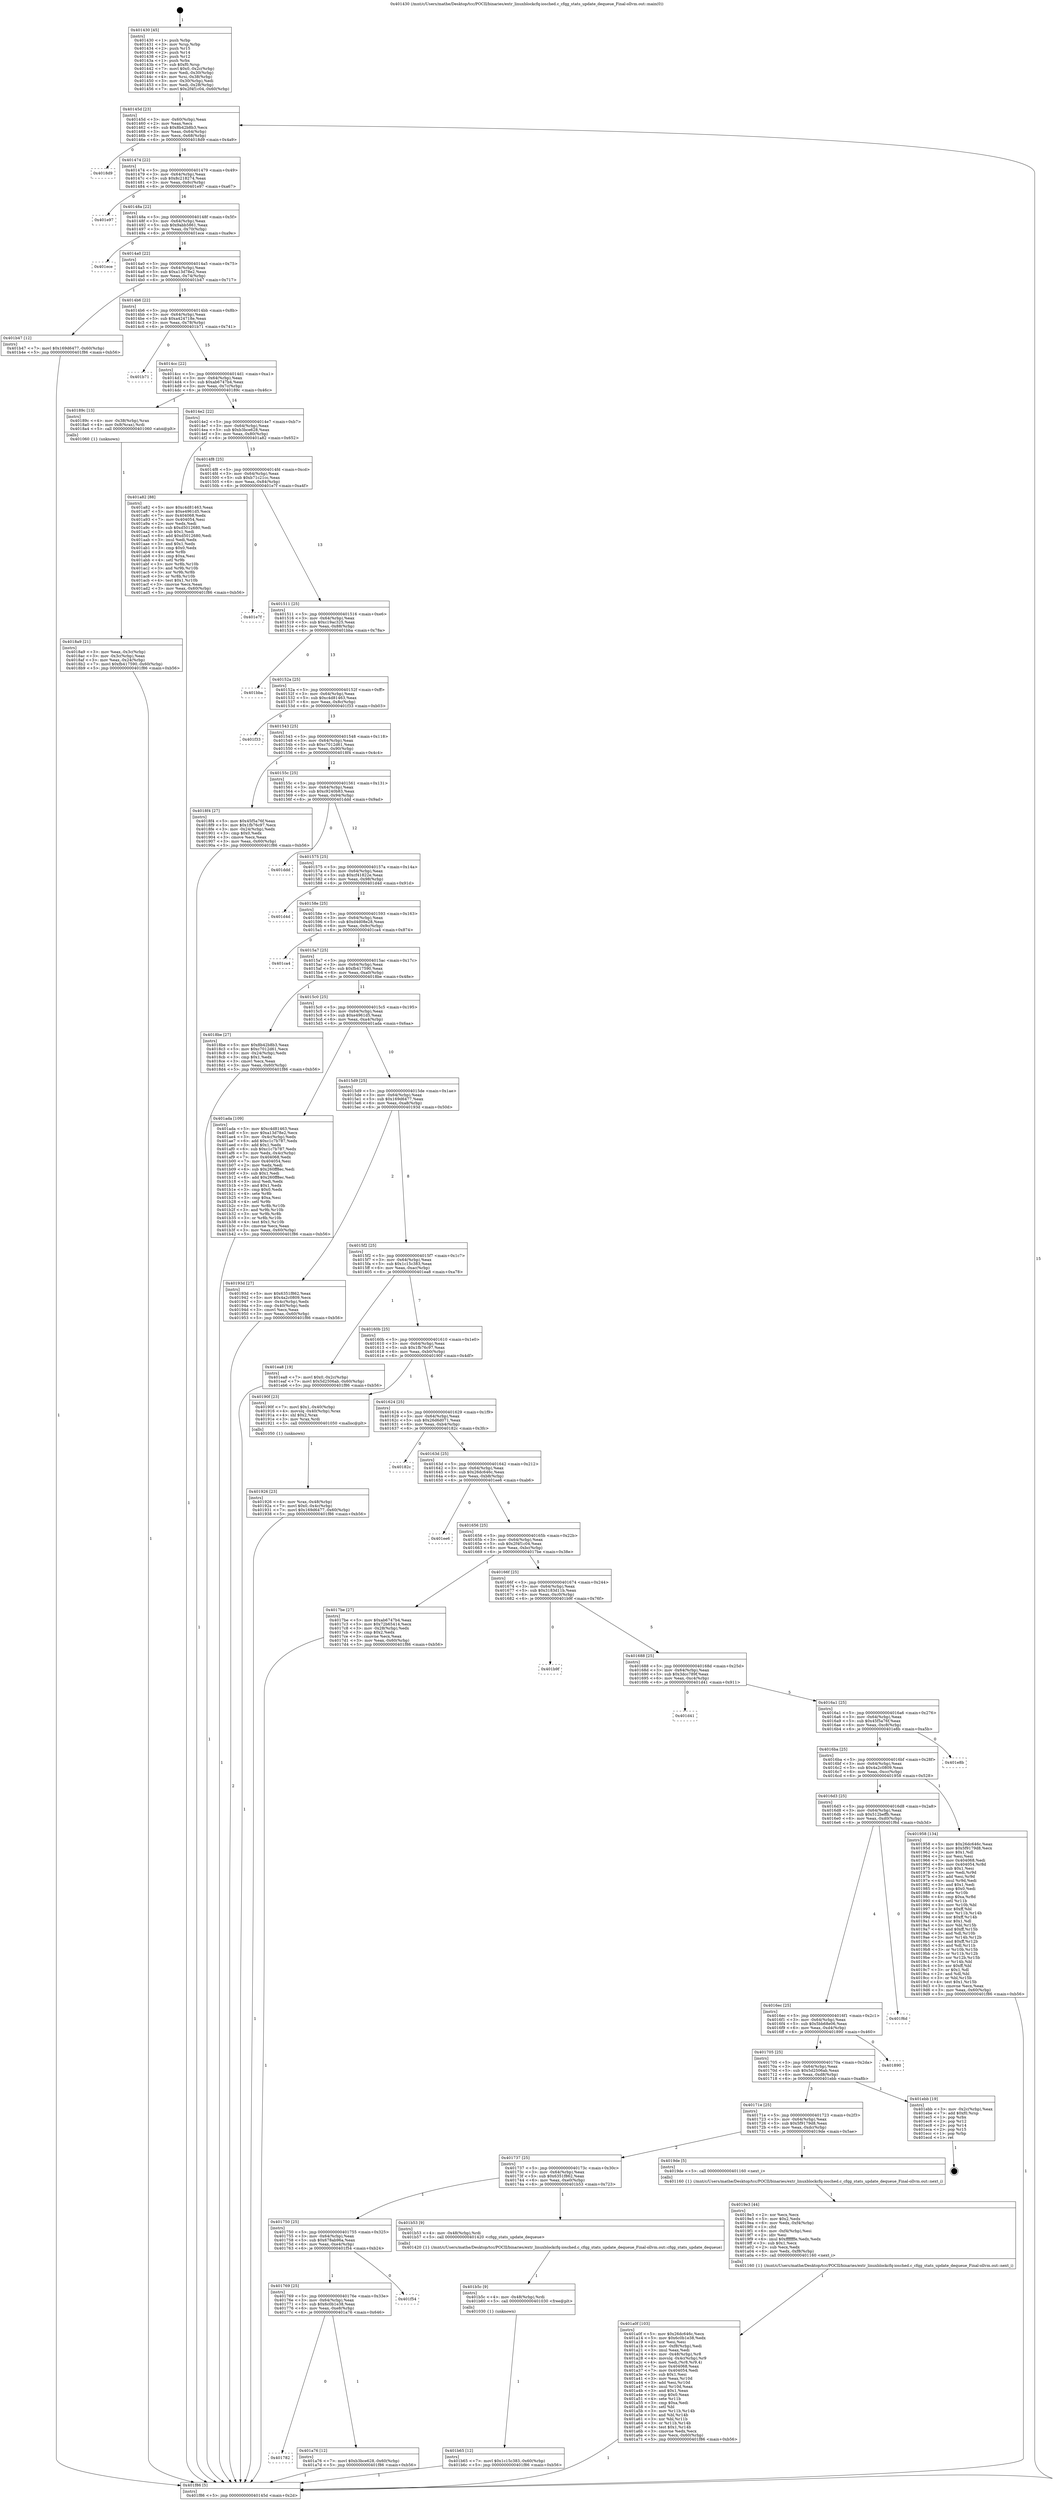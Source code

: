 digraph "0x401430" {
  label = "0x401430 (/mnt/c/Users/mathe/Desktop/tcc/POCII/binaries/extr_linuxblockcfq-iosched.c_cfqg_stats_update_dequeue_Final-ollvm.out::main(0))"
  labelloc = "t"
  node[shape=record]

  Entry [label="",width=0.3,height=0.3,shape=circle,fillcolor=black,style=filled]
  "0x40145d" [label="{
     0x40145d [23]\l
     | [instrs]\l
     &nbsp;&nbsp;0x40145d \<+3\>: mov -0x60(%rbp),%eax\l
     &nbsp;&nbsp;0x401460 \<+2\>: mov %eax,%ecx\l
     &nbsp;&nbsp;0x401462 \<+6\>: sub $0x8b42b8b3,%ecx\l
     &nbsp;&nbsp;0x401468 \<+3\>: mov %eax,-0x64(%rbp)\l
     &nbsp;&nbsp;0x40146b \<+3\>: mov %ecx,-0x68(%rbp)\l
     &nbsp;&nbsp;0x40146e \<+6\>: je 00000000004018d9 \<main+0x4a9\>\l
  }"]
  "0x4018d9" [label="{
     0x4018d9\l
  }", style=dashed]
  "0x401474" [label="{
     0x401474 [22]\l
     | [instrs]\l
     &nbsp;&nbsp;0x401474 \<+5\>: jmp 0000000000401479 \<main+0x49\>\l
     &nbsp;&nbsp;0x401479 \<+3\>: mov -0x64(%rbp),%eax\l
     &nbsp;&nbsp;0x40147c \<+5\>: sub $0x8c218274,%eax\l
     &nbsp;&nbsp;0x401481 \<+3\>: mov %eax,-0x6c(%rbp)\l
     &nbsp;&nbsp;0x401484 \<+6\>: je 0000000000401e97 \<main+0xa67\>\l
  }"]
  Exit [label="",width=0.3,height=0.3,shape=circle,fillcolor=black,style=filled,peripheries=2]
  "0x401e97" [label="{
     0x401e97\l
  }", style=dashed]
  "0x40148a" [label="{
     0x40148a [22]\l
     | [instrs]\l
     &nbsp;&nbsp;0x40148a \<+5\>: jmp 000000000040148f \<main+0x5f\>\l
     &nbsp;&nbsp;0x40148f \<+3\>: mov -0x64(%rbp),%eax\l
     &nbsp;&nbsp;0x401492 \<+5\>: sub $0x9abb5861,%eax\l
     &nbsp;&nbsp;0x401497 \<+3\>: mov %eax,-0x70(%rbp)\l
     &nbsp;&nbsp;0x40149a \<+6\>: je 0000000000401ece \<main+0xa9e\>\l
  }"]
  "0x401b65" [label="{
     0x401b65 [12]\l
     | [instrs]\l
     &nbsp;&nbsp;0x401b65 \<+7\>: movl $0x1c15c383,-0x60(%rbp)\l
     &nbsp;&nbsp;0x401b6c \<+5\>: jmp 0000000000401f86 \<main+0xb56\>\l
  }"]
  "0x401ece" [label="{
     0x401ece\l
  }", style=dashed]
  "0x4014a0" [label="{
     0x4014a0 [22]\l
     | [instrs]\l
     &nbsp;&nbsp;0x4014a0 \<+5\>: jmp 00000000004014a5 \<main+0x75\>\l
     &nbsp;&nbsp;0x4014a5 \<+3\>: mov -0x64(%rbp),%eax\l
     &nbsp;&nbsp;0x4014a8 \<+5\>: sub $0xa13d78e2,%eax\l
     &nbsp;&nbsp;0x4014ad \<+3\>: mov %eax,-0x74(%rbp)\l
     &nbsp;&nbsp;0x4014b0 \<+6\>: je 0000000000401b47 \<main+0x717\>\l
  }"]
  "0x401b5c" [label="{
     0x401b5c [9]\l
     | [instrs]\l
     &nbsp;&nbsp;0x401b5c \<+4\>: mov -0x48(%rbp),%rdi\l
     &nbsp;&nbsp;0x401b60 \<+5\>: call 0000000000401030 \<free@plt\>\l
     | [calls]\l
     &nbsp;&nbsp;0x401030 \{1\} (unknown)\l
  }"]
  "0x401b47" [label="{
     0x401b47 [12]\l
     | [instrs]\l
     &nbsp;&nbsp;0x401b47 \<+7\>: movl $0x169d6477,-0x60(%rbp)\l
     &nbsp;&nbsp;0x401b4e \<+5\>: jmp 0000000000401f86 \<main+0xb56\>\l
  }"]
  "0x4014b6" [label="{
     0x4014b6 [22]\l
     | [instrs]\l
     &nbsp;&nbsp;0x4014b6 \<+5\>: jmp 00000000004014bb \<main+0x8b\>\l
     &nbsp;&nbsp;0x4014bb \<+3\>: mov -0x64(%rbp),%eax\l
     &nbsp;&nbsp;0x4014be \<+5\>: sub $0xa424718e,%eax\l
     &nbsp;&nbsp;0x4014c3 \<+3\>: mov %eax,-0x78(%rbp)\l
     &nbsp;&nbsp;0x4014c6 \<+6\>: je 0000000000401b71 \<main+0x741\>\l
  }"]
  "0x401782" [label="{
     0x401782\l
  }", style=dashed]
  "0x401b71" [label="{
     0x401b71\l
  }", style=dashed]
  "0x4014cc" [label="{
     0x4014cc [22]\l
     | [instrs]\l
     &nbsp;&nbsp;0x4014cc \<+5\>: jmp 00000000004014d1 \<main+0xa1\>\l
     &nbsp;&nbsp;0x4014d1 \<+3\>: mov -0x64(%rbp),%eax\l
     &nbsp;&nbsp;0x4014d4 \<+5\>: sub $0xab6747b4,%eax\l
     &nbsp;&nbsp;0x4014d9 \<+3\>: mov %eax,-0x7c(%rbp)\l
     &nbsp;&nbsp;0x4014dc \<+6\>: je 000000000040189c \<main+0x46c\>\l
  }"]
  "0x401a76" [label="{
     0x401a76 [12]\l
     | [instrs]\l
     &nbsp;&nbsp;0x401a76 \<+7\>: movl $0xb3bce628,-0x60(%rbp)\l
     &nbsp;&nbsp;0x401a7d \<+5\>: jmp 0000000000401f86 \<main+0xb56\>\l
  }"]
  "0x40189c" [label="{
     0x40189c [13]\l
     | [instrs]\l
     &nbsp;&nbsp;0x40189c \<+4\>: mov -0x38(%rbp),%rax\l
     &nbsp;&nbsp;0x4018a0 \<+4\>: mov 0x8(%rax),%rdi\l
     &nbsp;&nbsp;0x4018a4 \<+5\>: call 0000000000401060 \<atoi@plt\>\l
     | [calls]\l
     &nbsp;&nbsp;0x401060 \{1\} (unknown)\l
  }"]
  "0x4014e2" [label="{
     0x4014e2 [22]\l
     | [instrs]\l
     &nbsp;&nbsp;0x4014e2 \<+5\>: jmp 00000000004014e7 \<main+0xb7\>\l
     &nbsp;&nbsp;0x4014e7 \<+3\>: mov -0x64(%rbp),%eax\l
     &nbsp;&nbsp;0x4014ea \<+5\>: sub $0xb3bce628,%eax\l
     &nbsp;&nbsp;0x4014ef \<+3\>: mov %eax,-0x80(%rbp)\l
     &nbsp;&nbsp;0x4014f2 \<+6\>: je 0000000000401a82 \<main+0x652\>\l
  }"]
  "0x401769" [label="{
     0x401769 [25]\l
     | [instrs]\l
     &nbsp;&nbsp;0x401769 \<+5\>: jmp 000000000040176e \<main+0x33e\>\l
     &nbsp;&nbsp;0x40176e \<+3\>: mov -0x64(%rbp),%eax\l
     &nbsp;&nbsp;0x401771 \<+5\>: sub $0x6c0b1e38,%eax\l
     &nbsp;&nbsp;0x401776 \<+6\>: mov %eax,-0xe8(%rbp)\l
     &nbsp;&nbsp;0x40177c \<+6\>: je 0000000000401a76 \<main+0x646\>\l
  }"]
  "0x401a82" [label="{
     0x401a82 [88]\l
     | [instrs]\l
     &nbsp;&nbsp;0x401a82 \<+5\>: mov $0xc4d81463,%eax\l
     &nbsp;&nbsp;0x401a87 \<+5\>: mov $0xe4961d5,%ecx\l
     &nbsp;&nbsp;0x401a8c \<+7\>: mov 0x404068,%edx\l
     &nbsp;&nbsp;0x401a93 \<+7\>: mov 0x404054,%esi\l
     &nbsp;&nbsp;0x401a9a \<+2\>: mov %edx,%edi\l
     &nbsp;&nbsp;0x401a9c \<+6\>: sub $0xd5012680,%edi\l
     &nbsp;&nbsp;0x401aa2 \<+3\>: sub $0x1,%edi\l
     &nbsp;&nbsp;0x401aa5 \<+6\>: add $0xd5012680,%edi\l
     &nbsp;&nbsp;0x401aab \<+3\>: imul %edi,%edx\l
     &nbsp;&nbsp;0x401aae \<+3\>: and $0x1,%edx\l
     &nbsp;&nbsp;0x401ab1 \<+3\>: cmp $0x0,%edx\l
     &nbsp;&nbsp;0x401ab4 \<+4\>: sete %r8b\l
     &nbsp;&nbsp;0x401ab8 \<+3\>: cmp $0xa,%esi\l
     &nbsp;&nbsp;0x401abb \<+4\>: setl %r9b\l
     &nbsp;&nbsp;0x401abf \<+3\>: mov %r8b,%r10b\l
     &nbsp;&nbsp;0x401ac2 \<+3\>: and %r9b,%r10b\l
     &nbsp;&nbsp;0x401ac5 \<+3\>: xor %r9b,%r8b\l
     &nbsp;&nbsp;0x401ac8 \<+3\>: or %r8b,%r10b\l
     &nbsp;&nbsp;0x401acb \<+4\>: test $0x1,%r10b\l
     &nbsp;&nbsp;0x401acf \<+3\>: cmovne %ecx,%eax\l
     &nbsp;&nbsp;0x401ad2 \<+3\>: mov %eax,-0x60(%rbp)\l
     &nbsp;&nbsp;0x401ad5 \<+5\>: jmp 0000000000401f86 \<main+0xb56\>\l
  }"]
  "0x4014f8" [label="{
     0x4014f8 [25]\l
     | [instrs]\l
     &nbsp;&nbsp;0x4014f8 \<+5\>: jmp 00000000004014fd \<main+0xcd\>\l
     &nbsp;&nbsp;0x4014fd \<+3\>: mov -0x64(%rbp),%eax\l
     &nbsp;&nbsp;0x401500 \<+5\>: sub $0xb71c21cc,%eax\l
     &nbsp;&nbsp;0x401505 \<+6\>: mov %eax,-0x84(%rbp)\l
     &nbsp;&nbsp;0x40150b \<+6\>: je 0000000000401e7f \<main+0xa4f\>\l
  }"]
  "0x401f54" [label="{
     0x401f54\l
  }", style=dashed]
  "0x401e7f" [label="{
     0x401e7f\l
  }", style=dashed]
  "0x401511" [label="{
     0x401511 [25]\l
     | [instrs]\l
     &nbsp;&nbsp;0x401511 \<+5\>: jmp 0000000000401516 \<main+0xe6\>\l
     &nbsp;&nbsp;0x401516 \<+3\>: mov -0x64(%rbp),%eax\l
     &nbsp;&nbsp;0x401519 \<+5\>: sub $0xc19ac325,%eax\l
     &nbsp;&nbsp;0x40151e \<+6\>: mov %eax,-0x88(%rbp)\l
     &nbsp;&nbsp;0x401524 \<+6\>: je 0000000000401bba \<main+0x78a\>\l
  }"]
  "0x401750" [label="{
     0x401750 [25]\l
     | [instrs]\l
     &nbsp;&nbsp;0x401750 \<+5\>: jmp 0000000000401755 \<main+0x325\>\l
     &nbsp;&nbsp;0x401755 \<+3\>: mov -0x64(%rbp),%eax\l
     &nbsp;&nbsp;0x401758 \<+5\>: sub $0x678ab96a,%eax\l
     &nbsp;&nbsp;0x40175d \<+6\>: mov %eax,-0xe4(%rbp)\l
     &nbsp;&nbsp;0x401763 \<+6\>: je 0000000000401f54 \<main+0xb24\>\l
  }"]
  "0x401bba" [label="{
     0x401bba\l
  }", style=dashed]
  "0x40152a" [label="{
     0x40152a [25]\l
     | [instrs]\l
     &nbsp;&nbsp;0x40152a \<+5\>: jmp 000000000040152f \<main+0xff\>\l
     &nbsp;&nbsp;0x40152f \<+3\>: mov -0x64(%rbp),%eax\l
     &nbsp;&nbsp;0x401532 \<+5\>: sub $0xc4d81463,%eax\l
     &nbsp;&nbsp;0x401537 \<+6\>: mov %eax,-0x8c(%rbp)\l
     &nbsp;&nbsp;0x40153d \<+6\>: je 0000000000401f33 \<main+0xb03\>\l
  }"]
  "0x401b53" [label="{
     0x401b53 [9]\l
     | [instrs]\l
     &nbsp;&nbsp;0x401b53 \<+4\>: mov -0x48(%rbp),%rdi\l
     &nbsp;&nbsp;0x401b57 \<+5\>: call 0000000000401420 \<cfqg_stats_update_dequeue\>\l
     | [calls]\l
     &nbsp;&nbsp;0x401420 \{1\} (/mnt/c/Users/mathe/Desktop/tcc/POCII/binaries/extr_linuxblockcfq-iosched.c_cfqg_stats_update_dequeue_Final-ollvm.out::cfqg_stats_update_dequeue)\l
  }"]
  "0x401f33" [label="{
     0x401f33\l
  }", style=dashed]
  "0x401543" [label="{
     0x401543 [25]\l
     | [instrs]\l
     &nbsp;&nbsp;0x401543 \<+5\>: jmp 0000000000401548 \<main+0x118\>\l
     &nbsp;&nbsp;0x401548 \<+3\>: mov -0x64(%rbp),%eax\l
     &nbsp;&nbsp;0x40154b \<+5\>: sub $0xc7012d61,%eax\l
     &nbsp;&nbsp;0x401550 \<+6\>: mov %eax,-0x90(%rbp)\l
     &nbsp;&nbsp;0x401556 \<+6\>: je 00000000004018f4 \<main+0x4c4\>\l
  }"]
  "0x401a0f" [label="{
     0x401a0f [103]\l
     | [instrs]\l
     &nbsp;&nbsp;0x401a0f \<+5\>: mov $0x26dc646c,%ecx\l
     &nbsp;&nbsp;0x401a14 \<+5\>: mov $0x6c0b1e38,%edx\l
     &nbsp;&nbsp;0x401a19 \<+2\>: xor %esi,%esi\l
     &nbsp;&nbsp;0x401a1b \<+6\>: mov -0xf8(%rbp),%edi\l
     &nbsp;&nbsp;0x401a21 \<+3\>: imul %eax,%edi\l
     &nbsp;&nbsp;0x401a24 \<+4\>: mov -0x48(%rbp),%r8\l
     &nbsp;&nbsp;0x401a28 \<+4\>: movslq -0x4c(%rbp),%r9\l
     &nbsp;&nbsp;0x401a2c \<+4\>: mov %edi,(%r8,%r9,4)\l
     &nbsp;&nbsp;0x401a30 \<+7\>: mov 0x404068,%eax\l
     &nbsp;&nbsp;0x401a37 \<+7\>: mov 0x404054,%edi\l
     &nbsp;&nbsp;0x401a3e \<+3\>: sub $0x1,%esi\l
     &nbsp;&nbsp;0x401a41 \<+3\>: mov %eax,%r10d\l
     &nbsp;&nbsp;0x401a44 \<+3\>: add %esi,%r10d\l
     &nbsp;&nbsp;0x401a47 \<+4\>: imul %r10d,%eax\l
     &nbsp;&nbsp;0x401a4b \<+3\>: and $0x1,%eax\l
     &nbsp;&nbsp;0x401a4e \<+3\>: cmp $0x0,%eax\l
     &nbsp;&nbsp;0x401a51 \<+4\>: sete %r11b\l
     &nbsp;&nbsp;0x401a55 \<+3\>: cmp $0xa,%edi\l
     &nbsp;&nbsp;0x401a58 \<+3\>: setl %bl\l
     &nbsp;&nbsp;0x401a5b \<+3\>: mov %r11b,%r14b\l
     &nbsp;&nbsp;0x401a5e \<+3\>: and %bl,%r14b\l
     &nbsp;&nbsp;0x401a61 \<+3\>: xor %bl,%r11b\l
     &nbsp;&nbsp;0x401a64 \<+3\>: or %r11b,%r14b\l
     &nbsp;&nbsp;0x401a67 \<+4\>: test $0x1,%r14b\l
     &nbsp;&nbsp;0x401a6b \<+3\>: cmovne %edx,%ecx\l
     &nbsp;&nbsp;0x401a6e \<+3\>: mov %ecx,-0x60(%rbp)\l
     &nbsp;&nbsp;0x401a71 \<+5\>: jmp 0000000000401f86 \<main+0xb56\>\l
  }"]
  "0x4018f4" [label="{
     0x4018f4 [27]\l
     | [instrs]\l
     &nbsp;&nbsp;0x4018f4 \<+5\>: mov $0x45f5a76f,%eax\l
     &nbsp;&nbsp;0x4018f9 \<+5\>: mov $0x1fb76c97,%ecx\l
     &nbsp;&nbsp;0x4018fe \<+3\>: mov -0x24(%rbp),%edx\l
     &nbsp;&nbsp;0x401901 \<+3\>: cmp $0x0,%edx\l
     &nbsp;&nbsp;0x401904 \<+3\>: cmove %ecx,%eax\l
     &nbsp;&nbsp;0x401907 \<+3\>: mov %eax,-0x60(%rbp)\l
     &nbsp;&nbsp;0x40190a \<+5\>: jmp 0000000000401f86 \<main+0xb56\>\l
  }"]
  "0x40155c" [label="{
     0x40155c [25]\l
     | [instrs]\l
     &nbsp;&nbsp;0x40155c \<+5\>: jmp 0000000000401561 \<main+0x131\>\l
     &nbsp;&nbsp;0x401561 \<+3\>: mov -0x64(%rbp),%eax\l
     &nbsp;&nbsp;0x401564 \<+5\>: sub $0xc9240b83,%eax\l
     &nbsp;&nbsp;0x401569 \<+6\>: mov %eax,-0x94(%rbp)\l
     &nbsp;&nbsp;0x40156f \<+6\>: je 0000000000401ddd \<main+0x9ad\>\l
  }"]
  "0x4019e3" [label="{
     0x4019e3 [44]\l
     | [instrs]\l
     &nbsp;&nbsp;0x4019e3 \<+2\>: xor %ecx,%ecx\l
     &nbsp;&nbsp;0x4019e5 \<+5\>: mov $0x2,%edx\l
     &nbsp;&nbsp;0x4019ea \<+6\>: mov %edx,-0xf4(%rbp)\l
     &nbsp;&nbsp;0x4019f0 \<+1\>: cltd\l
     &nbsp;&nbsp;0x4019f1 \<+6\>: mov -0xf4(%rbp),%esi\l
     &nbsp;&nbsp;0x4019f7 \<+2\>: idiv %esi\l
     &nbsp;&nbsp;0x4019f9 \<+6\>: imul $0xfffffffe,%edx,%edx\l
     &nbsp;&nbsp;0x4019ff \<+3\>: sub $0x1,%ecx\l
     &nbsp;&nbsp;0x401a02 \<+2\>: sub %ecx,%edx\l
     &nbsp;&nbsp;0x401a04 \<+6\>: mov %edx,-0xf8(%rbp)\l
     &nbsp;&nbsp;0x401a0a \<+5\>: call 0000000000401160 \<next_i\>\l
     | [calls]\l
     &nbsp;&nbsp;0x401160 \{1\} (/mnt/c/Users/mathe/Desktop/tcc/POCII/binaries/extr_linuxblockcfq-iosched.c_cfqg_stats_update_dequeue_Final-ollvm.out::next_i)\l
  }"]
  "0x401ddd" [label="{
     0x401ddd\l
  }", style=dashed]
  "0x401575" [label="{
     0x401575 [25]\l
     | [instrs]\l
     &nbsp;&nbsp;0x401575 \<+5\>: jmp 000000000040157a \<main+0x14a\>\l
     &nbsp;&nbsp;0x40157a \<+3\>: mov -0x64(%rbp),%eax\l
     &nbsp;&nbsp;0x40157d \<+5\>: sub $0xcf41822e,%eax\l
     &nbsp;&nbsp;0x401582 \<+6\>: mov %eax,-0x98(%rbp)\l
     &nbsp;&nbsp;0x401588 \<+6\>: je 0000000000401d4d \<main+0x91d\>\l
  }"]
  "0x401737" [label="{
     0x401737 [25]\l
     | [instrs]\l
     &nbsp;&nbsp;0x401737 \<+5\>: jmp 000000000040173c \<main+0x30c\>\l
     &nbsp;&nbsp;0x40173c \<+3\>: mov -0x64(%rbp),%eax\l
     &nbsp;&nbsp;0x40173f \<+5\>: sub $0x6351f862,%eax\l
     &nbsp;&nbsp;0x401744 \<+6\>: mov %eax,-0xe0(%rbp)\l
     &nbsp;&nbsp;0x40174a \<+6\>: je 0000000000401b53 \<main+0x723\>\l
  }"]
  "0x401d4d" [label="{
     0x401d4d\l
  }", style=dashed]
  "0x40158e" [label="{
     0x40158e [25]\l
     | [instrs]\l
     &nbsp;&nbsp;0x40158e \<+5\>: jmp 0000000000401593 \<main+0x163\>\l
     &nbsp;&nbsp;0x401593 \<+3\>: mov -0x64(%rbp),%eax\l
     &nbsp;&nbsp;0x401596 \<+5\>: sub $0xd4d08e28,%eax\l
     &nbsp;&nbsp;0x40159b \<+6\>: mov %eax,-0x9c(%rbp)\l
     &nbsp;&nbsp;0x4015a1 \<+6\>: je 0000000000401ca4 \<main+0x874\>\l
  }"]
  "0x4019de" [label="{
     0x4019de [5]\l
     | [instrs]\l
     &nbsp;&nbsp;0x4019de \<+5\>: call 0000000000401160 \<next_i\>\l
     | [calls]\l
     &nbsp;&nbsp;0x401160 \{1\} (/mnt/c/Users/mathe/Desktop/tcc/POCII/binaries/extr_linuxblockcfq-iosched.c_cfqg_stats_update_dequeue_Final-ollvm.out::next_i)\l
  }"]
  "0x401ca4" [label="{
     0x401ca4\l
  }", style=dashed]
  "0x4015a7" [label="{
     0x4015a7 [25]\l
     | [instrs]\l
     &nbsp;&nbsp;0x4015a7 \<+5\>: jmp 00000000004015ac \<main+0x17c\>\l
     &nbsp;&nbsp;0x4015ac \<+3\>: mov -0x64(%rbp),%eax\l
     &nbsp;&nbsp;0x4015af \<+5\>: sub $0xfb417590,%eax\l
     &nbsp;&nbsp;0x4015b4 \<+6\>: mov %eax,-0xa0(%rbp)\l
     &nbsp;&nbsp;0x4015ba \<+6\>: je 00000000004018be \<main+0x48e\>\l
  }"]
  "0x40171e" [label="{
     0x40171e [25]\l
     | [instrs]\l
     &nbsp;&nbsp;0x40171e \<+5\>: jmp 0000000000401723 \<main+0x2f3\>\l
     &nbsp;&nbsp;0x401723 \<+3\>: mov -0x64(%rbp),%eax\l
     &nbsp;&nbsp;0x401726 \<+5\>: sub $0x5f9179d8,%eax\l
     &nbsp;&nbsp;0x40172b \<+6\>: mov %eax,-0xdc(%rbp)\l
     &nbsp;&nbsp;0x401731 \<+6\>: je 00000000004019de \<main+0x5ae\>\l
  }"]
  "0x4018be" [label="{
     0x4018be [27]\l
     | [instrs]\l
     &nbsp;&nbsp;0x4018be \<+5\>: mov $0x8b42b8b3,%eax\l
     &nbsp;&nbsp;0x4018c3 \<+5\>: mov $0xc7012d61,%ecx\l
     &nbsp;&nbsp;0x4018c8 \<+3\>: mov -0x24(%rbp),%edx\l
     &nbsp;&nbsp;0x4018cb \<+3\>: cmp $0x1,%edx\l
     &nbsp;&nbsp;0x4018ce \<+3\>: cmovl %ecx,%eax\l
     &nbsp;&nbsp;0x4018d1 \<+3\>: mov %eax,-0x60(%rbp)\l
     &nbsp;&nbsp;0x4018d4 \<+5\>: jmp 0000000000401f86 \<main+0xb56\>\l
  }"]
  "0x4015c0" [label="{
     0x4015c0 [25]\l
     | [instrs]\l
     &nbsp;&nbsp;0x4015c0 \<+5\>: jmp 00000000004015c5 \<main+0x195\>\l
     &nbsp;&nbsp;0x4015c5 \<+3\>: mov -0x64(%rbp),%eax\l
     &nbsp;&nbsp;0x4015c8 \<+5\>: sub $0xe4961d5,%eax\l
     &nbsp;&nbsp;0x4015cd \<+6\>: mov %eax,-0xa4(%rbp)\l
     &nbsp;&nbsp;0x4015d3 \<+6\>: je 0000000000401ada \<main+0x6aa\>\l
  }"]
  "0x401ebb" [label="{
     0x401ebb [19]\l
     | [instrs]\l
     &nbsp;&nbsp;0x401ebb \<+3\>: mov -0x2c(%rbp),%eax\l
     &nbsp;&nbsp;0x401ebe \<+7\>: add $0xf0,%rsp\l
     &nbsp;&nbsp;0x401ec5 \<+1\>: pop %rbx\l
     &nbsp;&nbsp;0x401ec6 \<+2\>: pop %r12\l
     &nbsp;&nbsp;0x401ec8 \<+2\>: pop %r14\l
     &nbsp;&nbsp;0x401eca \<+2\>: pop %r15\l
     &nbsp;&nbsp;0x401ecc \<+1\>: pop %rbp\l
     &nbsp;&nbsp;0x401ecd \<+1\>: ret\l
  }"]
  "0x401ada" [label="{
     0x401ada [109]\l
     | [instrs]\l
     &nbsp;&nbsp;0x401ada \<+5\>: mov $0xc4d81463,%eax\l
     &nbsp;&nbsp;0x401adf \<+5\>: mov $0xa13d78e2,%ecx\l
     &nbsp;&nbsp;0x401ae4 \<+3\>: mov -0x4c(%rbp),%edx\l
     &nbsp;&nbsp;0x401ae7 \<+6\>: add $0xc1c7b787,%edx\l
     &nbsp;&nbsp;0x401aed \<+3\>: add $0x1,%edx\l
     &nbsp;&nbsp;0x401af0 \<+6\>: sub $0xc1c7b787,%edx\l
     &nbsp;&nbsp;0x401af6 \<+3\>: mov %edx,-0x4c(%rbp)\l
     &nbsp;&nbsp;0x401af9 \<+7\>: mov 0x404068,%edx\l
     &nbsp;&nbsp;0x401b00 \<+7\>: mov 0x404054,%esi\l
     &nbsp;&nbsp;0x401b07 \<+2\>: mov %edx,%edi\l
     &nbsp;&nbsp;0x401b09 \<+6\>: sub $0x260ff8ec,%edi\l
     &nbsp;&nbsp;0x401b0f \<+3\>: sub $0x1,%edi\l
     &nbsp;&nbsp;0x401b12 \<+6\>: add $0x260ff8ec,%edi\l
     &nbsp;&nbsp;0x401b18 \<+3\>: imul %edi,%edx\l
     &nbsp;&nbsp;0x401b1b \<+3\>: and $0x1,%edx\l
     &nbsp;&nbsp;0x401b1e \<+3\>: cmp $0x0,%edx\l
     &nbsp;&nbsp;0x401b21 \<+4\>: sete %r8b\l
     &nbsp;&nbsp;0x401b25 \<+3\>: cmp $0xa,%esi\l
     &nbsp;&nbsp;0x401b28 \<+4\>: setl %r9b\l
     &nbsp;&nbsp;0x401b2c \<+3\>: mov %r8b,%r10b\l
     &nbsp;&nbsp;0x401b2f \<+3\>: and %r9b,%r10b\l
     &nbsp;&nbsp;0x401b32 \<+3\>: xor %r9b,%r8b\l
     &nbsp;&nbsp;0x401b35 \<+3\>: or %r8b,%r10b\l
     &nbsp;&nbsp;0x401b38 \<+4\>: test $0x1,%r10b\l
     &nbsp;&nbsp;0x401b3c \<+3\>: cmovne %ecx,%eax\l
     &nbsp;&nbsp;0x401b3f \<+3\>: mov %eax,-0x60(%rbp)\l
     &nbsp;&nbsp;0x401b42 \<+5\>: jmp 0000000000401f86 \<main+0xb56\>\l
  }"]
  "0x4015d9" [label="{
     0x4015d9 [25]\l
     | [instrs]\l
     &nbsp;&nbsp;0x4015d9 \<+5\>: jmp 00000000004015de \<main+0x1ae\>\l
     &nbsp;&nbsp;0x4015de \<+3\>: mov -0x64(%rbp),%eax\l
     &nbsp;&nbsp;0x4015e1 \<+5\>: sub $0x169d6477,%eax\l
     &nbsp;&nbsp;0x4015e6 \<+6\>: mov %eax,-0xa8(%rbp)\l
     &nbsp;&nbsp;0x4015ec \<+6\>: je 000000000040193d \<main+0x50d\>\l
  }"]
  "0x401705" [label="{
     0x401705 [25]\l
     | [instrs]\l
     &nbsp;&nbsp;0x401705 \<+5\>: jmp 000000000040170a \<main+0x2da\>\l
     &nbsp;&nbsp;0x40170a \<+3\>: mov -0x64(%rbp),%eax\l
     &nbsp;&nbsp;0x40170d \<+5\>: sub $0x5d2506ab,%eax\l
     &nbsp;&nbsp;0x401712 \<+6\>: mov %eax,-0xd8(%rbp)\l
     &nbsp;&nbsp;0x401718 \<+6\>: je 0000000000401ebb \<main+0xa8b\>\l
  }"]
  "0x40193d" [label="{
     0x40193d [27]\l
     | [instrs]\l
     &nbsp;&nbsp;0x40193d \<+5\>: mov $0x6351f862,%eax\l
     &nbsp;&nbsp;0x401942 \<+5\>: mov $0x4a2c0809,%ecx\l
     &nbsp;&nbsp;0x401947 \<+3\>: mov -0x4c(%rbp),%edx\l
     &nbsp;&nbsp;0x40194a \<+3\>: cmp -0x40(%rbp),%edx\l
     &nbsp;&nbsp;0x40194d \<+3\>: cmovl %ecx,%eax\l
     &nbsp;&nbsp;0x401950 \<+3\>: mov %eax,-0x60(%rbp)\l
     &nbsp;&nbsp;0x401953 \<+5\>: jmp 0000000000401f86 \<main+0xb56\>\l
  }"]
  "0x4015f2" [label="{
     0x4015f2 [25]\l
     | [instrs]\l
     &nbsp;&nbsp;0x4015f2 \<+5\>: jmp 00000000004015f7 \<main+0x1c7\>\l
     &nbsp;&nbsp;0x4015f7 \<+3\>: mov -0x64(%rbp),%eax\l
     &nbsp;&nbsp;0x4015fa \<+5\>: sub $0x1c15c383,%eax\l
     &nbsp;&nbsp;0x4015ff \<+6\>: mov %eax,-0xac(%rbp)\l
     &nbsp;&nbsp;0x401605 \<+6\>: je 0000000000401ea8 \<main+0xa78\>\l
  }"]
  "0x401890" [label="{
     0x401890\l
  }", style=dashed]
  "0x401ea8" [label="{
     0x401ea8 [19]\l
     | [instrs]\l
     &nbsp;&nbsp;0x401ea8 \<+7\>: movl $0x0,-0x2c(%rbp)\l
     &nbsp;&nbsp;0x401eaf \<+7\>: movl $0x5d2506ab,-0x60(%rbp)\l
     &nbsp;&nbsp;0x401eb6 \<+5\>: jmp 0000000000401f86 \<main+0xb56\>\l
  }"]
  "0x40160b" [label="{
     0x40160b [25]\l
     | [instrs]\l
     &nbsp;&nbsp;0x40160b \<+5\>: jmp 0000000000401610 \<main+0x1e0\>\l
     &nbsp;&nbsp;0x401610 \<+3\>: mov -0x64(%rbp),%eax\l
     &nbsp;&nbsp;0x401613 \<+5\>: sub $0x1fb76c97,%eax\l
     &nbsp;&nbsp;0x401618 \<+6\>: mov %eax,-0xb0(%rbp)\l
     &nbsp;&nbsp;0x40161e \<+6\>: je 000000000040190f \<main+0x4df\>\l
  }"]
  "0x4016ec" [label="{
     0x4016ec [25]\l
     | [instrs]\l
     &nbsp;&nbsp;0x4016ec \<+5\>: jmp 00000000004016f1 \<main+0x2c1\>\l
     &nbsp;&nbsp;0x4016f1 \<+3\>: mov -0x64(%rbp),%eax\l
     &nbsp;&nbsp;0x4016f4 \<+5\>: sub $0x5bb68e06,%eax\l
     &nbsp;&nbsp;0x4016f9 \<+6\>: mov %eax,-0xd4(%rbp)\l
     &nbsp;&nbsp;0x4016ff \<+6\>: je 0000000000401890 \<main+0x460\>\l
  }"]
  "0x40190f" [label="{
     0x40190f [23]\l
     | [instrs]\l
     &nbsp;&nbsp;0x40190f \<+7\>: movl $0x1,-0x40(%rbp)\l
     &nbsp;&nbsp;0x401916 \<+4\>: movslq -0x40(%rbp),%rax\l
     &nbsp;&nbsp;0x40191a \<+4\>: shl $0x2,%rax\l
     &nbsp;&nbsp;0x40191e \<+3\>: mov %rax,%rdi\l
     &nbsp;&nbsp;0x401921 \<+5\>: call 0000000000401050 \<malloc@plt\>\l
     | [calls]\l
     &nbsp;&nbsp;0x401050 \{1\} (unknown)\l
  }"]
  "0x401624" [label="{
     0x401624 [25]\l
     | [instrs]\l
     &nbsp;&nbsp;0x401624 \<+5\>: jmp 0000000000401629 \<main+0x1f9\>\l
     &nbsp;&nbsp;0x401629 \<+3\>: mov -0x64(%rbp),%eax\l
     &nbsp;&nbsp;0x40162c \<+5\>: sub $0x26d6d071,%eax\l
     &nbsp;&nbsp;0x401631 \<+6\>: mov %eax,-0xb4(%rbp)\l
     &nbsp;&nbsp;0x401637 \<+6\>: je 000000000040182c \<main+0x3fc\>\l
  }"]
  "0x401f6d" [label="{
     0x401f6d\l
  }", style=dashed]
  "0x40182c" [label="{
     0x40182c\l
  }", style=dashed]
  "0x40163d" [label="{
     0x40163d [25]\l
     | [instrs]\l
     &nbsp;&nbsp;0x40163d \<+5\>: jmp 0000000000401642 \<main+0x212\>\l
     &nbsp;&nbsp;0x401642 \<+3\>: mov -0x64(%rbp),%eax\l
     &nbsp;&nbsp;0x401645 \<+5\>: sub $0x26dc646c,%eax\l
     &nbsp;&nbsp;0x40164a \<+6\>: mov %eax,-0xb8(%rbp)\l
     &nbsp;&nbsp;0x401650 \<+6\>: je 0000000000401ee6 \<main+0xab6\>\l
  }"]
  "0x4016d3" [label="{
     0x4016d3 [25]\l
     | [instrs]\l
     &nbsp;&nbsp;0x4016d3 \<+5\>: jmp 00000000004016d8 \<main+0x2a8\>\l
     &nbsp;&nbsp;0x4016d8 \<+3\>: mov -0x64(%rbp),%eax\l
     &nbsp;&nbsp;0x4016db \<+5\>: sub $0x512beffb,%eax\l
     &nbsp;&nbsp;0x4016e0 \<+6\>: mov %eax,-0xd0(%rbp)\l
     &nbsp;&nbsp;0x4016e6 \<+6\>: je 0000000000401f6d \<main+0xb3d\>\l
  }"]
  "0x401ee6" [label="{
     0x401ee6\l
  }", style=dashed]
  "0x401656" [label="{
     0x401656 [25]\l
     | [instrs]\l
     &nbsp;&nbsp;0x401656 \<+5\>: jmp 000000000040165b \<main+0x22b\>\l
     &nbsp;&nbsp;0x40165b \<+3\>: mov -0x64(%rbp),%eax\l
     &nbsp;&nbsp;0x40165e \<+5\>: sub $0x2f4f1c04,%eax\l
     &nbsp;&nbsp;0x401663 \<+6\>: mov %eax,-0xbc(%rbp)\l
     &nbsp;&nbsp;0x401669 \<+6\>: je 00000000004017be \<main+0x38e\>\l
  }"]
  "0x401958" [label="{
     0x401958 [134]\l
     | [instrs]\l
     &nbsp;&nbsp;0x401958 \<+5\>: mov $0x26dc646c,%eax\l
     &nbsp;&nbsp;0x40195d \<+5\>: mov $0x5f9179d8,%ecx\l
     &nbsp;&nbsp;0x401962 \<+2\>: mov $0x1,%dl\l
     &nbsp;&nbsp;0x401964 \<+2\>: xor %esi,%esi\l
     &nbsp;&nbsp;0x401966 \<+7\>: mov 0x404068,%edi\l
     &nbsp;&nbsp;0x40196d \<+8\>: mov 0x404054,%r8d\l
     &nbsp;&nbsp;0x401975 \<+3\>: sub $0x1,%esi\l
     &nbsp;&nbsp;0x401978 \<+3\>: mov %edi,%r9d\l
     &nbsp;&nbsp;0x40197b \<+3\>: add %esi,%r9d\l
     &nbsp;&nbsp;0x40197e \<+4\>: imul %r9d,%edi\l
     &nbsp;&nbsp;0x401982 \<+3\>: and $0x1,%edi\l
     &nbsp;&nbsp;0x401985 \<+3\>: cmp $0x0,%edi\l
     &nbsp;&nbsp;0x401988 \<+4\>: sete %r10b\l
     &nbsp;&nbsp;0x40198c \<+4\>: cmp $0xa,%r8d\l
     &nbsp;&nbsp;0x401990 \<+4\>: setl %r11b\l
     &nbsp;&nbsp;0x401994 \<+3\>: mov %r10b,%bl\l
     &nbsp;&nbsp;0x401997 \<+3\>: xor $0xff,%bl\l
     &nbsp;&nbsp;0x40199a \<+3\>: mov %r11b,%r14b\l
     &nbsp;&nbsp;0x40199d \<+4\>: xor $0xff,%r14b\l
     &nbsp;&nbsp;0x4019a1 \<+3\>: xor $0x1,%dl\l
     &nbsp;&nbsp;0x4019a4 \<+3\>: mov %bl,%r15b\l
     &nbsp;&nbsp;0x4019a7 \<+4\>: and $0xff,%r15b\l
     &nbsp;&nbsp;0x4019ab \<+3\>: and %dl,%r10b\l
     &nbsp;&nbsp;0x4019ae \<+3\>: mov %r14b,%r12b\l
     &nbsp;&nbsp;0x4019b1 \<+4\>: and $0xff,%r12b\l
     &nbsp;&nbsp;0x4019b5 \<+3\>: and %dl,%r11b\l
     &nbsp;&nbsp;0x4019b8 \<+3\>: or %r10b,%r15b\l
     &nbsp;&nbsp;0x4019bb \<+3\>: or %r11b,%r12b\l
     &nbsp;&nbsp;0x4019be \<+3\>: xor %r12b,%r15b\l
     &nbsp;&nbsp;0x4019c1 \<+3\>: or %r14b,%bl\l
     &nbsp;&nbsp;0x4019c4 \<+3\>: xor $0xff,%bl\l
     &nbsp;&nbsp;0x4019c7 \<+3\>: or $0x1,%dl\l
     &nbsp;&nbsp;0x4019ca \<+2\>: and %dl,%bl\l
     &nbsp;&nbsp;0x4019cc \<+3\>: or %bl,%r15b\l
     &nbsp;&nbsp;0x4019cf \<+4\>: test $0x1,%r15b\l
     &nbsp;&nbsp;0x4019d3 \<+3\>: cmovne %ecx,%eax\l
     &nbsp;&nbsp;0x4019d6 \<+3\>: mov %eax,-0x60(%rbp)\l
     &nbsp;&nbsp;0x4019d9 \<+5\>: jmp 0000000000401f86 \<main+0xb56\>\l
  }"]
  "0x4017be" [label="{
     0x4017be [27]\l
     | [instrs]\l
     &nbsp;&nbsp;0x4017be \<+5\>: mov $0xab6747b4,%eax\l
     &nbsp;&nbsp;0x4017c3 \<+5\>: mov $0x72b65414,%ecx\l
     &nbsp;&nbsp;0x4017c8 \<+3\>: mov -0x28(%rbp),%edx\l
     &nbsp;&nbsp;0x4017cb \<+3\>: cmp $0x2,%edx\l
     &nbsp;&nbsp;0x4017ce \<+3\>: cmovne %ecx,%eax\l
     &nbsp;&nbsp;0x4017d1 \<+3\>: mov %eax,-0x60(%rbp)\l
     &nbsp;&nbsp;0x4017d4 \<+5\>: jmp 0000000000401f86 \<main+0xb56\>\l
  }"]
  "0x40166f" [label="{
     0x40166f [25]\l
     | [instrs]\l
     &nbsp;&nbsp;0x40166f \<+5\>: jmp 0000000000401674 \<main+0x244\>\l
     &nbsp;&nbsp;0x401674 \<+3\>: mov -0x64(%rbp),%eax\l
     &nbsp;&nbsp;0x401677 \<+5\>: sub $0x3183d11b,%eax\l
     &nbsp;&nbsp;0x40167c \<+6\>: mov %eax,-0xc0(%rbp)\l
     &nbsp;&nbsp;0x401682 \<+6\>: je 0000000000401b9f \<main+0x76f\>\l
  }"]
  "0x401f86" [label="{
     0x401f86 [5]\l
     | [instrs]\l
     &nbsp;&nbsp;0x401f86 \<+5\>: jmp 000000000040145d \<main+0x2d\>\l
  }"]
  "0x401430" [label="{
     0x401430 [45]\l
     | [instrs]\l
     &nbsp;&nbsp;0x401430 \<+1\>: push %rbp\l
     &nbsp;&nbsp;0x401431 \<+3\>: mov %rsp,%rbp\l
     &nbsp;&nbsp;0x401434 \<+2\>: push %r15\l
     &nbsp;&nbsp;0x401436 \<+2\>: push %r14\l
     &nbsp;&nbsp;0x401438 \<+2\>: push %r12\l
     &nbsp;&nbsp;0x40143a \<+1\>: push %rbx\l
     &nbsp;&nbsp;0x40143b \<+7\>: sub $0xf0,%rsp\l
     &nbsp;&nbsp;0x401442 \<+7\>: movl $0x0,-0x2c(%rbp)\l
     &nbsp;&nbsp;0x401449 \<+3\>: mov %edi,-0x30(%rbp)\l
     &nbsp;&nbsp;0x40144c \<+4\>: mov %rsi,-0x38(%rbp)\l
     &nbsp;&nbsp;0x401450 \<+3\>: mov -0x30(%rbp),%edi\l
     &nbsp;&nbsp;0x401453 \<+3\>: mov %edi,-0x28(%rbp)\l
     &nbsp;&nbsp;0x401456 \<+7\>: movl $0x2f4f1c04,-0x60(%rbp)\l
  }"]
  "0x4018a9" [label="{
     0x4018a9 [21]\l
     | [instrs]\l
     &nbsp;&nbsp;0x4018a9 \<+3\>: mov %eax,-0x3c(%rbp)\l
     &nbsp;&nbsp;0x4018ac \<+3\>: mov -0x3c(%rbp),%eax\l
     &nbsp;&nbsp;0x4018af \<+3\>: mov %eax,-0x24(%rbp)\l
     &nbsp;&nbsp;0x4018b2 \<+7\>: movl $0xfb417590,-0x60(%rbp)\l
     &nbsp;&nbsp;0x4018b9 \<+5\>: jmp 0000000000401f86 \<main+0xb56\>\l
  }"]
  "0x401926" [label="{
     0x401926 [23]\l
     | [instrs]\l
     &nbsp;&nbsp;0x401926 \<+4\>: mov %rax,-0x48(%rbp)\l
     &nbsp;&nbsp;0x40192a \<+7\>: movl $0x0,-0x4c(%rbp)\l
     &nbsp;&nbsp;0x401931 \<+7\>: movl $0x169d6477,-0x60(%rbp)\l
     &nbsp;&nbsp;0x401938 \<+5\>: jmp 0000000000401f86 \<main+0xb56\>\l
  }"]
  "0x4016ba" [label="{
     0x4016ba [25]\l
     | [instrs]\l
     &nbsp;&nbsp;0x4016ba \<+5\>: jmp 00000000004016bf \<main+0x28f\>\l
     &nbsp;&nbsp;0x4016bf \<+3\>: mov -0x64(%rbp),%eax\l
     &nbsp;&nbsp;0x4016c2 \<+5\>: sub $0x4a2c0809,%eax\l
     &nbsp;&nbsp;0x4016c7 \<+6\>: mov %eax,-0xcc(%rbp)\l
     &nbsp;&nbsp;0x4016cd \<+6\>: je 0000000000401958 \<main+0x528\>\l
  }"]
  "0x401b9f" [label="{
     0x401b9f\l
  }", style=dashed]
  "0x401688" [label="{
     0x401688 [25]\l
     | [instrs]\l
     &nbsp;&nbsp;0x401688 \<+5\>: jmp 000000000040168d \<main+0x25d\>\l
     &nbsp;&nbsp;0x40168d \<+3\>: mov -0x64(%rbp),%eax\l
     &nbsp;&nbsp;0x401690 \<+5\>: sub $0x3dcc789f,%eax\l
     &nbsp;&nbsp;0x401695 \<+6\>: mov %eax,-0xc4(%rbp)\l
     &nbsp;&nbsp;0x40169b \<+6\>: je 0000000000401d41 \<main+0x911\>\l
  }"]
  "0x401e8b" [label="{
     0x401e8b\l
  }", style=dashed]
  "0x401d41" [label="{
     0x401d41\l
  }", style=dashed]
  "0x4016a1" [label="{
     0x4016a1 [25]\l
     | [instrs]\l
     &nbsp;&nbsp;0x4016a1 \<+5\>: jmp 00000000004016a6 \<main+0x276\>\l
     &nbsp;&nbsp;0x4016a6 \<+3\>: mov -0x64(%rbp),%eax\l
     &nbsp;&nbsp;0x4016a9 \<+5\>: sub $0x45f5a76f,%eax\l
     &nbsp;&nbsp;0x4016ae \<+6\>: mov %eax,-0xc8(%rbp)\l
     &nbsp;&nbsp;0x4016b4 \<+6\>: je 0000000000401e8b \<main+0xa5b\>\l
  }"]
  Entry -> "0x401430" [label=" 1"]
  "0x40145d" -> "0x4018d9" [label=" 0"]
  "0x40145d" -> "0x401474" [label=" 16"]
  "0x401ebb" -> Exit [label=" 1"]
  "0x401474" -> "0x401e97" [label=" 0"]
  "0x401474" -> "0x40148a" [label=" 16"]
  "0x401ea8" -> "0x401f86" [label=" 1"]
  "0x40148a" -> "0x401ece" [label=" 0"]
  "0x40148a" -> "0x4014a0" [label=" 16"]
  "0x401b65" -> "0x401f86" [label=" 1"]
  "0x4014a0" -> "0x401b47" [label=" 1"]
  "0x4014a0" -> "0x4014b6" [label=" 15"]
  "0x401b5c" -> "0x401b65" [label=" 1"]
  "0x4014b6" -> "0x401b71" [label=" 0"]
  "0x4014b6" -> "0x4014cc" [label=" 15"]
  "0x401b53" -> "0x401b5c" [label=" 1"]
  "0x4014cc" -> "0x40189c" [label=" 1"]
  "0x4014cc" -> "0x4014e2" [label=" 14"]
  "0x401b47" -> "0x401f86" [label=" 1"]
  "0x4014e2" -> "0x401a82" [label=" 1"]
  "0x4014e2" -> "0x4014f8" [label=" 13"]
  "0x401a82" -> "0x401f86" [label=" 1"]
  "0x4014f8" -> "0x401e7f" [label=" 0"]
  "0x4014f8" -> "0x401511" [label=" 13"]
  "0x401a76" -> "0x401f86" [label=" 1"]
  "0x401511" -> "0x401bba" [label=" 0"]
  "0x401511" -> "0x40152a" [label=" 13"]
  "0x401769" -> "0x401a76" [label=" 1"]
  "0x40152a" -> "0x401f33" [label=" 0"]
  "0x40152a" -> "0x401543" [label=" 13"]
  "0x401ada" -> "0x401f86" [label=" 1"]
  "0x401543" -> "0x4018f4" [label=" 1"]
  "0x401543" -> "0x40155c" [label=" 12"]
  "0x401750" -> "0x401f54" [label=" 0"]
  "0x40155c" -> "0x401ddd" [label=" 0"]
  "0x40155c" -> "0x401575" [label=" 12"]
  "0x401769" -> "0x401782" [label=" 0"]
  "0x401575" -> "0x401d4d" [label=" 0"]
  "0x401575" -> "0x40158e" [label=" 12"]
  "0x401737" -> "0x401750" [label=" 1"]
  "0x40158e" -> "0x401ca4" [label=" 0"]
  "0x40158e" -> "0x4015a7" [label=" 12"]
  "0x401737" -> "0x401b53" [label=" 1"]
  "0x4015a7" -> "0x4018be" [label=" 1"]
  "0x4015a7" -> "0x4015c0" [label=" 11"]
  "0x401a0f" -> "0x401f86" [label=" 1"]
  "0x4015c0" -> "0x401ada" [label=" 1"]
  "0x4015c0" -> "0x4015d9" [label=" 10"]
  "0x4019e3" -> "0x401a0f" [label=" 1"]
  "0x4015d9" -> "0x40193d" [label=" 2"]
  "0x4015d9" -> "0x4015f2" [label=" 8"]
  "0x40171e" -> "0x401737" [label=" 2"]
  "0x4015f2" -> "0x401ea8" [label=" 1"]
  "0x4015f2" -> "0x40160b" [label=" 7"]
  "0x40171e" -> "0x4019de" [label=" 1"]
  "0x40160b" -> "0x40190f" [label=" 1"]
  "0x40160b" -> "0x401624" [label=" 6"]
  "0x401705" -> "0x40171e" [label=" 3"]
  "0x401624" -> "0x40182c" [label=" 0"]
  "0x401624" -> "0x40163d" [label=" 6"]
  "0x401705" -> "0x401ebb" [label=" 1"]
  "0x40163d" -> "0x401ee6" [label=" 0"]
  "0x40163d" -> "0x401656" [label=" 6"]
  "0x4016ec" -> "0x401705" [label=" 4"]
  "0x401656" -> "0x4017be" [label=" 1"]
  "0x401656" -> "0x40166f" [label=" 5"]
  "0x4017be" -> "0x401f86" [label=" 1"]
  "0x401430" -> "0x40145d" [label=" 1"]
  "0x401f86" -> "0x40145d" [label=" 15"]
  "0x40189c" -> "0x4018a9" [label=" 1"]
  "0x4018a9" -> "0x401f86" [label=" 1"]
  "0x4018be" -> "0x401f86" [label=" 1"]
  "0x4018f4" -> "0x401f86" [label=" 1"]
  "0x40190f" -> "0x401926" [label=" 1"]
  "0x401926" -> "0x401f86" [label=" 1"]
  "0x40193d" -> "0x401f86" [label=" 2"]
  "0x4016ec" -> "0x401890" [label=" 0"]
  "0x40166f" -> "0x401b9f" [label=" 0"]
  "0x40166f" -> "0x401688" [label=" 5"]
  "0x4016d3" -> "0x4016ec" [label=" 4"]
  "0x401688" -> "0x401d41" [label=" 0"]
  "0x401688" -> "0x4016a1" [label=" 5"]
  "0x4016d3" -> "0x401f6d" [label=" 0"]
  "0x4016a1" -> "0x401e8b" [label=" 0"]
  "0x4016a1" -> "0x4016ba" [label=" 5"]
  "0x401750" -> "0x401769" [label=" 1"]
  "0x4016ba" -> "0x401958" [label=" 1"]
  "0x4016ba" -> "0x4016d3" [label=" 4"]
  "0x401958" -> "0x401f86" [label=" 1"]
  "0x4019de" -> "0x4019e3" [label=" 1"]
}
